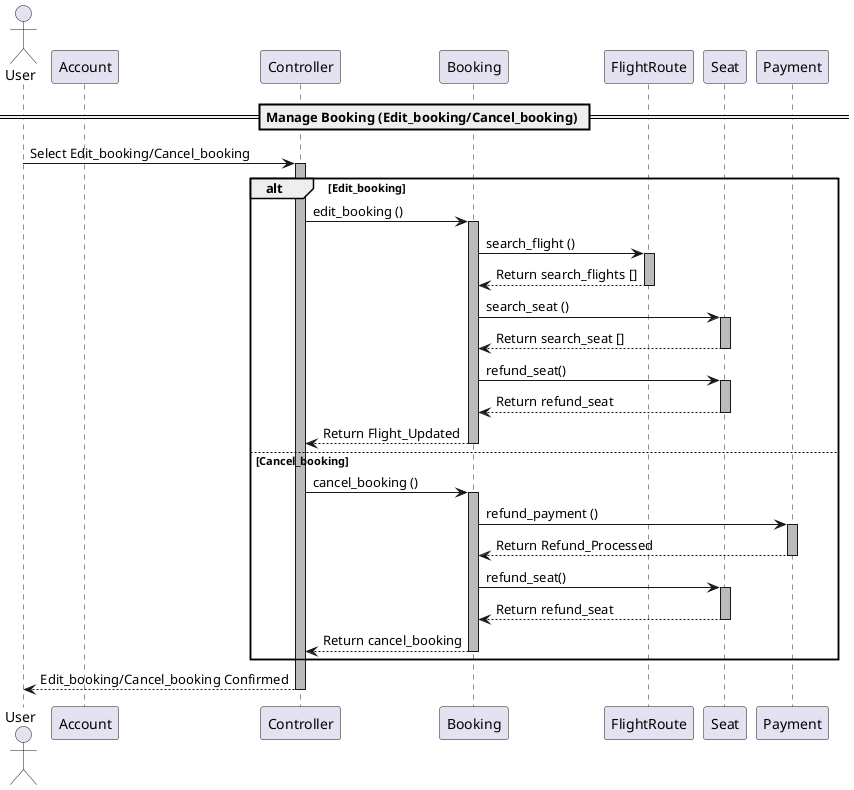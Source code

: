 @startuml
actor "User" as user
participant Account
participant Controller
participant Booking
participant FlightRoute
participant Seat
participant Payment

== Manage Booking (Edit_booking/Cancel_booking) ==

user -> Controller: Select Edit_booking/Cancel_booking
activate Controller #BBBBBB
alt Edit_booking
    Controller -> Booking: edit_booking ()
    activate Booking #BBBBBB
    Booking -> FlightRoute: search_flight ()
    activate FlightRoute #BBBBBB
    FlightRoute --> Booking: Return search_flights []
    deactivate FlightRoute
    Booking -> Seat:search_seat ()
    activate Seat #BBBBBB
    Seat --> Booking:Return search_seat []
    deactivate Seat
    Booking -> Seat:refund_seat()
    activate Seat #BBBBBB
    Seat--> Booking:Return refund_seat
    deactivate Seat
    Booking --> Controller: Return Flight_Updated
    deactivate Booking

else Cancel_booking
    Controller -> Booking: cancel_booking ()
    activate Booking #BBBBBB
    Booking -> Payment: refund_payment ()
    activate Payment #BBBBBB
    Payment --> Booking: Return Refund_Processed
    deactivate Payment
    Booking -> Seat:refund_seat()
    activate Seat #BBBBBB
    Seat--> Booking:Return refund_seat
    deactivate Seat
    Booking --> Controller: Return cancel_booking

    deactivate Booking

end

Controller -->user: Edit_booking/Cancel_booking Confirmed
deactivate Controller
@enduml